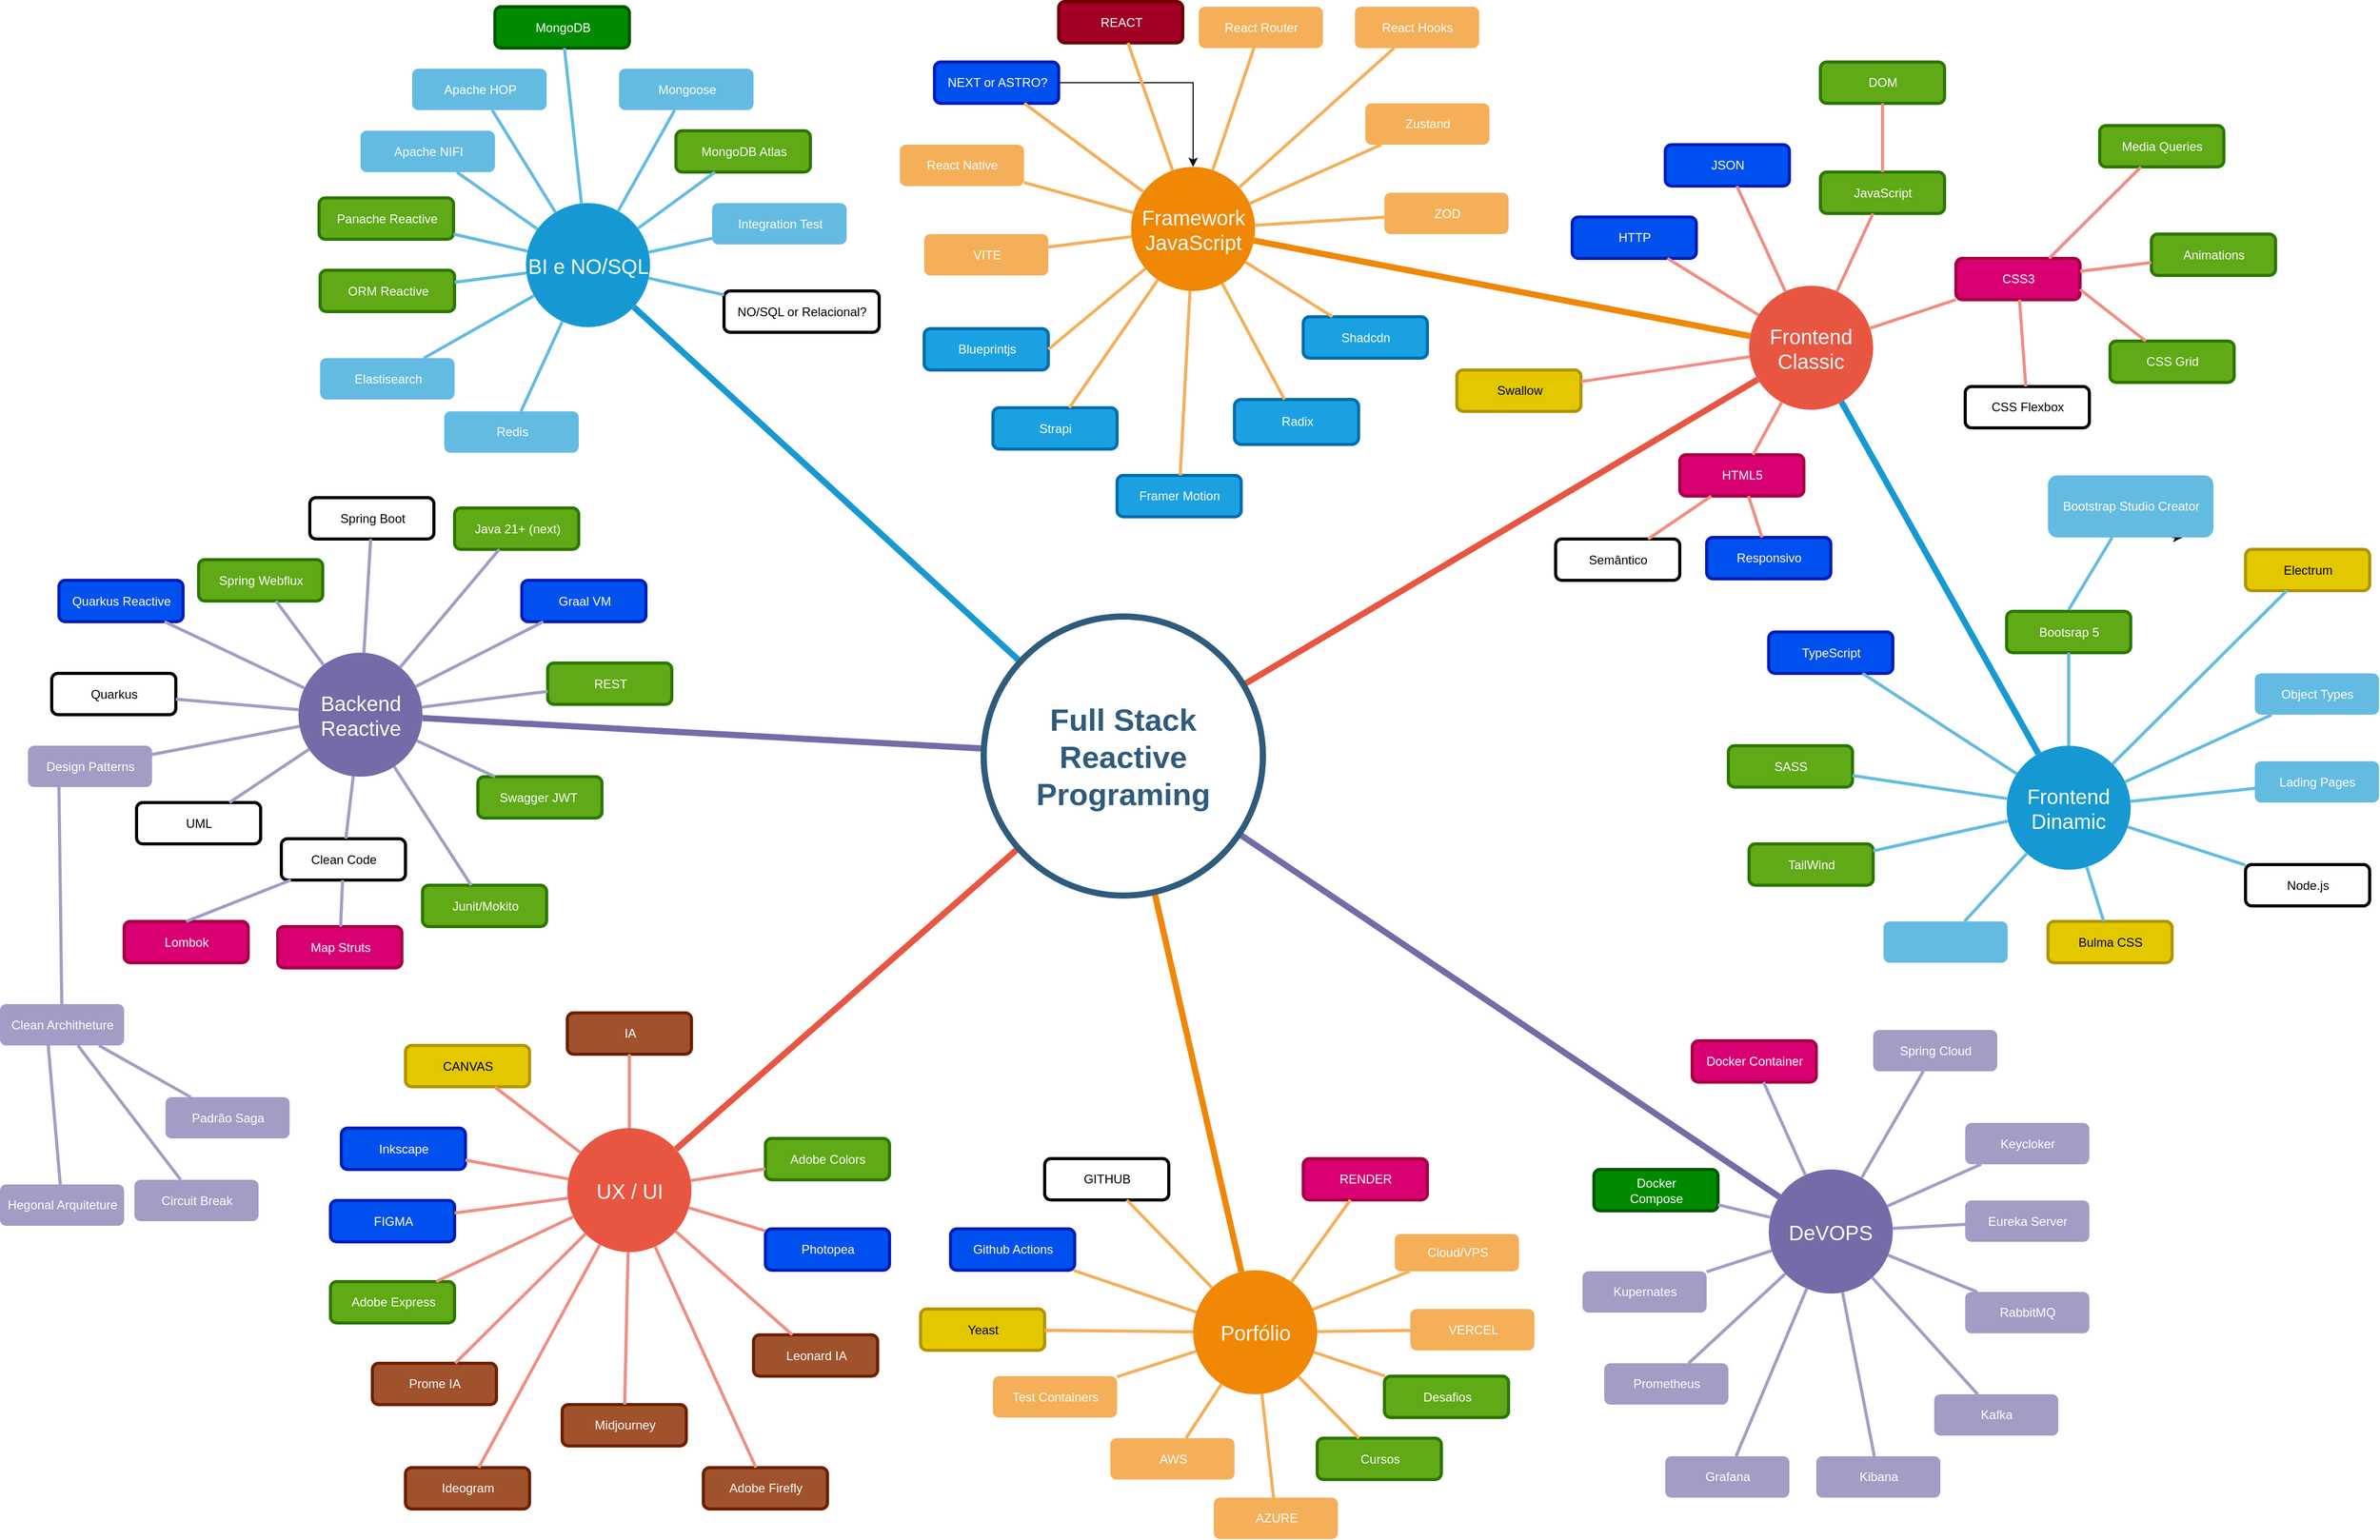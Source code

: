 <mxfile version="24.4.0" type="device">
  <diagram id="6a731a19-8d31-9384-78a2-239565b7b9f0" name="Page-1">
    <mxGraphModel dx="1586" dy="638" grid="1" gridSize="10" guides="1" tooltips="1" connect="1" arrows="1" fold="1" page="1" pageScale="1" pageWidth="1169" pageHeight="827" background="none" math="0" shadow="0">
      <root>
        <mxCell id="0" />
        <mxCell id="1" parent="0" />
        <mxCell id="1350" value="BI e NO/SQL" style="ellipse;whiteSpace=wrap;html=1;shadow=0;fontFamily=Helvetica;fontSize=20;fontColor=#FFFFFF;align=center;strokeWidth=3;fillColor=#1699D3;strokeColor=none;" parent="1" vertex="1">
          <mxGeometry x="518.5" y="276.5" width="120" height="120" as="geometry" />
        </mxCell>
        <mxCell id="1351" value="Framework&lt;br&gt;JavaScript" style="ellipse;whiteSpace=wrap;html=1;shadow=0;fontFamily=Helvetica;fontSize=20;fontColor=#FFFFFF;align=center;strokeWidth=3;fillColor=#F08705;strokeColor=none;gradientColor=none;" parent="1" vertex="1">
          <mxGeometry x="1103.5" y="241.5" width="120" height="120" as="geometry" />
        </mxCell>
        <mxCell id="1352" value="Frontend&lt;br&gt;Classic" style="ellipse;whiteSpace=wrap;html=1;shadow=0;fontFamily=Helvetica;fontSize=20;fontColor=#FFFFFF;align=center;strokeWidth=3;fillColor=#E85642;strokeColor=none;" parent="1" vertex="1">
          <mxGeometry x="1701" y="356.5" width="120" height="120" as="geometry" />
        </mxCell>
        <mxCell id="1353" value="Frontend&lt;br&gt;Dinamic" style="ellipse;whiteSpace=wrap;html=1;shadow=0;fontFamily=Helvetica;fontSize=20;fontColor=#FFFFFF;align=center;strokeWidth=3;fillColor=#1699D3;strokeColor=none;" parent="1" vertex="1">
          <mxGeometry x="1950" y="801.5" width="120" height="120" as="geometry" />
        </mxCell>
        <mxCell id="1354" value="DeVOPS" style="ellipse;whiteSpace=wrap;html=1;shadow=0;fontFamily=Helvetica;fontSize=20;fontColor=#FFFFFF;align=center;strokeWidth=3;fillColor=#736ca8;strokeColor=none;" parent="1" vertex="1">
          <mxGeometry x="1720" y="1211.5" width="120" height="120" as="geometry" />
        </mxCell>
        <mxCell id="1355" value="Porfólio" style="ellipse;whiteSpace=wrap;html=1;shadow=0;fontFamily=Helvetica;fontSize=20;fontColor=#FFFFFF;align=center;strokeWidth=3;fillColor=#F08705;strokeColor=none;" parent="1" vertex="1">
          <mxGeometry x="1163.5" y="1309" width="120" height="120" as="geometry" />
        </mxCell>
        <mxCell id="1356" value="UX / UI" style="ellipse;whiteSpace=wrap;html=1;shadow=0;fontFamily=Helvetica;fontSize=20;fontColor=#FFFFFF;align=center;strokeWidth=3;fillColor=#E85642;strokeColor=none;" parent="1" vertex="1">
          <mxGeometry x="558.5" y="1171.5" width="120" height="120" as="geometry" />
        </mxCell>
        <mxCell id="1357" value="ZOD" style="rounded=1;fillColor=#f5af58;strokeColor=none;strokeWidth=3;shadow=0;html=1;fontColor=#FFFFFF;" parent="1" vertex="1">
          <mxGeometry x="1348.5" y="266.5" width="120" height="40" as="geometry" />
        </mxCell>
        <mxCell id="1358" value="Elastisearch" style="rounded=1;fillColor=#64BBE2;strokeColor=none;strokeWidth=3;shadow=0;html=1;fontColor=#FFFFFF;" parent="1" vertex="1">
          <mxGeometry x="319.5" y="426.5" width="130" height="40" as="geometry" />
        </mxCell>
        <mxCell id="1359" style="endArrow=none;strokeWidth=6;strokeColor=#1699D3;html=1;" parent="1" source="1515" target="1350" edge="1">
          <mxGeometry relative="1" as="geometry" />
        </mxCell>
        <mxCell id="1360" style="endArrow=none;strokeWidth=6;strokeColor=#f08705;html=1;" parent="1" source="1352" target="1351" edge="1">
          <mxGeometry relative="1" as="geometry" />
        </mxCell>
        <mxCell id="1361" style="endArrow=none;strokeWidth=6;strokeColor=#E85642;html=1;" parent="1" source="1515" target="1352" edge="1">
          <mxGeometry relative="1" as="geometry" />
        </mxCell>
        <mxCell id="1362" style="endArrow=none;strokeWidth=6;strokeColor=#1699D3;html=1;" parent="1" source="1352" target="1353" edge="1">
          <mxGeometry relative="1" as="geometry" />
        </mxCell>
        <mxCell id="1363" style="endArrow=none;strokeWidth=6;strokeColor=#736CA8;html=1;" parent="1" source="1515" target="1516" edge="1">
          <mxGeometry relative="1" as="geometry" />
        </mxCell>
        <mxCell id="1364" style="endArrow=none;strokeWidth=6;strokeColor=#736ca8;html=1;" parent="1" source="1515" target="1354" edge="1">
          <mxGeometry relative="1" as="geometry" />
        </mxCell>
        <mxCell id="1365" value="" style="edgeStyle=none;endArrow=none;strokeWidth=6;strokeColor=#F08705;html=1;" parent="1" source="1515" target="1355" edge="1">
          <mxGeometry x="181" y="226.5" width="100" height="100" as="geometry">
            <mxPoint x="181" y="326.5" as="sourcePoint" />
            <mxPoint x="281" y="226.5" as="targetPoint" />
          </mxGeometry>
        </mxCell>
        <mxCell id="1366" value="" style="edgeStyle=none;endArrow=none;strokeWidth=6;strokeColor=#E85642;html=1;" parent="1" source="1515" target="1356" edge="1">
          <mxGeometry x="181" y="226.5" width="100" height="100" as="geometry">
            <mxPoint x="181" y="326.5" as="sourcePoint" />
            <mxPoint x="281" y="226.5" as="targetPoint" />
          </mxGeometry>
        </mxCell>
        <mxCell id="1367" value="Redis" style="rounded=1;fillColor=#64BBE2;strokeColor=none;strokeWidth=3;shadow=0;html=1;fontColor=#FFFFFF;" parent="1" vertex="1">
          <mxGeometry x="439.5" y="478" width="130" height="40" as="geometry" />
        </mxCell>
        <mxCell id="1368" value="ORM Reactive" style="rounded=1;strokeWidth=3;shadow=0;html=1;fillColor=#60a917;strokeColor=#2D7600;fontColor=#ffffff;" parent="1" vertex="1">
          <mxGeometry x="319.5" y="341.5" width="130" height="40" as="geometry" />
        </mxCell>
        <mxCell id="1369" value="Panache Reactive" style="rounded=1;fillColor=#60a917;strokeColor=#2D7600;strokeWidth=3;shadow=0;html=1;fontColor=#ffffff;" parent="1" vertex="1">
          <mxGeometry x="318.5" y="271.5" width="130" height="40" as="geometry" />
        </mxCell>
        <mxCell id="1370" value="Apache NIFI" style="rounded=1;fillColor=#64BBE2;strokeColor=none;strokeWidth=3;shadow=0;html=1;fontColor=#FFFFFF;" parent="1" vertex="1">
          <mxGeometry x="358.5" y="206.5" width="130" height="40" as="geometry" />
        </mxCell>
        <mxCell id="1371" value="Apache HOP" style="rounded=1;fillColor=#64BBE2;strokeColor=none;strokeWidth=3;shadow=0;html=1;fontColor=#FFFFFF;" parent="1" vertex="1">
          <mxGeometry x="408.5" y="146.5" width="130" height="40" as="geometry" />
        </mxCell>
        <mxCell id="1372" value="MongoDB&lt;br&gt;" style="rounded=1;fillColor=#008a00;strokeColor=#005700;strokeWidth=3;shadow=0;html=1;fontColor=#ffffff;" parent="1" vertex="1">
          <mxGeometry x="488.5" y="86.5" width="130" height="40" as="geometry" />
        </mxCell>
        <mxCell id="1373" value="Mongoose" style="rounded=1;fillColor=#64BBE2;strokeColor=none;strokeWidth=3;shadow=0;html=1;fontColor=#FFFFFF;" parent="1" vertex="1">
          <mxGeometry x="608.5" y="146.5" width="130" height="40" as="geometry" />
        </mxCell>
        <mxCell id="1374" value="MongoDB Atlas" style="rounded=1;fillColor=#60a917;strokeColor=#2D7600;strokeWidth=3;shadow=0;html=1;fontColor=#ffffff;" parent="1" vertex="1">
          <mxGeometry x="663.5" y="206.5" width="130" height="40" as="geometry" />
        </mxCell>
        <mxCell id="1375" value="Integration Test" style="rounded=1;fillColor=#64BBE2;strokeColor=none;strokeWidth=3;shadow=0;html=1;fontColor=#FFFFFF;" parent="1" vertex="1">
          <mxGeometry x="698.5" y="276.5" width="130" height="40" as="geometry" />
        </mxCell>
        <mxCell id="1376" value="NO/SQL or Relacional?" style="rounded=1;strokeWidth=3;shadow=0;html=1;" parent="1" vertex="1">
          <mxGeometry x="710" y="361.5" width="150" height="40" as="geometry" />
        </mxCell>
        <mxCell id="1377" value="" style="edgeStyle=none;endArrow=none;strokeWidth=3;strokeColor=#64BBE2;html=1;" parent="1" source="1350" target="1376" edge="1">
          <mxGeometry x="-221.5" y="56.5" width="100" height="100" as="geometry">
            <mxPoint x="-221.5" y="156.5" as="sourcePoint" />
            <mxPoint x="-121.5" y="56.5" as="targetPoint" />
          </mxGeometry>
        </mxCell>
        <mxCell id="1378" value="" style="edgeStyle=none;endArrow=none;strokeWidth=3;strokeColor=#64BBE2;html=1;" parent="1" source="1350" target="1367" edge="1">
          <mxGeometry x="-221.5" y="56.5" width="100" height="100" as="geometry">
            <mxPoint x="-221.5" y="156.5" as="sourcePoint" />
            <mxPoint x="-121.5" y="56.5" as="targetPoint" />
          </mxGeometry>
        </mxCell>
        <mxCell id="1379" value="" style="edgeStyle=none;endArrow=none;strokeWidth=3;strokeColor=#64BBE2;html=1;" parent="1" source="1350" target="1358" edge="1">
          <mxGeometry x="-221.5" y="56.5" width="100" height="100" as="geometry">
            <mxPoint x="-221.5" y="156.5" as="sourcePoint" />
            <mxPoint x="-121.5" y="56.5" as="targetPoint" />
          </mxGeometry>
        </mxCell>
        <mxCell id="1380" value="" style="edgeStyle=none;endArrow=none;strokeWidth=3;strokeColor=#64BBE2;html=1;" parent="1" source="1350" target="1368" edge="1">
          <mxGeometry x="-221.5" y="56.5" width="100" height="100" as="geometry">
            <mxPoint x="-221.5" y="156.5" as="sourcePoint" />
            <mxPoint x="-121.5" y="56.5" as="targetPoint" />
          </mxGeometry>
        </mxCell>
        <mxCell id="1381" value="" style="edgeStyle=none;endArrow=none;strokeWidth=3;strokeColor=#64BBE2;html=1;" parent="1" source="1350" target="1369" edge="1">
          <mxGeometry x="-221.5" y="56.5" width="100" height="100" as="geometry">
            <mxPoint x="-221.5" y="156.5" as="sourcePoint" />
            <mxPoint x="-121.5" y="56.5" as="targetPoint" />
          </mxGeometry>
        </mxCell>
        <mxCell id="1382" value="" style="edgeStyle=none;endArrow=none;strokeWidth=3;strokeColor=#64BBE2;html=1;" parent="1" source="1350" target="1370" edge="1">
          <mxGeometry x="-221.5" y="56.5" width="100" height="100" as="geometry">
            <mxPoint x="-221.5" y="156.5" as="sourcePoint" />
            <mxPoint x="-121.5" y="56.5" as="targetPoint" />
          </mxGeometry>
        </mxCell>
        <mxCell id="1383" value="" style="edgeStyle=none;endArrow=none;strokeWidth=3;strokeColor=#64BBE2;html=1;" parent="1" source="1350" target="1371" edge="1">
          <mxGeometry x="-221.5" y="56.5" width="100" height="100" as="geometry">
            <mxPoint x="-221.5" y="156.5" as="sourcePoint" />
            <mxPoint x="-121.5" y="56.5" as="targetPoint" />
          </mxGeometry>
        </mxCell>
        <mxCell id="1384" value="" style="edgeStyle=none;endArrow=none;strokeWidth=3;strokeColor=#64BBE2;html=1;" parent="1" source="1350" target="1372" edge="1">
          <mxGeometry x="-221.5" y="56.5" width="100" height="100" as="geometry">
            <mxPoint x="-221.5" y="156.5" as="sourcePoint" />
            <mxPoint x="-121.5" y="56.5" as="targetPoint" />
          </mxGeometry>
        </mxCell>
        <mxCell id="1385" value="" style="edgeStyle=none;endArrow=none;strokeWidth=3;strokeColor=#64BBE2;html=1;" parent="1" source="1350" target="1373" edge="1">
          <mxGeometry x="-221.5" y="56.5" width="100" height="100" as="geometry">
            <mxPoint x="-221.5" y="156.5" as="sourcePoint" />
            <mxPoint x="-121.5" y="56.5" as="targetPoint" />
          </mxGeometry>
        </mxCell>
        <mxCell id="1386" value="" style="edgeStyle=none;endArrow=none;strokeWidth=3;strokeColor=#64BBE2;html=1;" parent="1" source="1350" target="1374" edge="1">
          <mxGeometry x="-221.5" y="56.5" width="100" height="100" as="geometry">
            <mxPoint x="-221.5" y="156.5" as="sourcePoint" />
            <mxPoint x="-121.5" y="56.5" as="targetPoint" />
          </mxGeometry>
        </mxCell>
        <mxCell id="1387" value="" style="edgeStyle=none;endArrow=none;strokeWidth=3;strokeColor=#64BBE2;html=1;" parent="1" source="1350" target="1375" edge="1">
          <mxGeometry x="-221.5" y="56.5" width="100" height="100" as="geometry">
            <mxPoint x="-221.5" y="156.5" as="sourcePoint" />
            <mxPoint x="-121.5" y="56.5" as="targetPoint" />
          </mxGeometry>
        </mxCell>
        <mxCell id="1388" value="Radix" style="rounded=1;fillColor=#1ba1e2;strokeColor=#006EAF;strokeWidth=3;shadow=0;html=1;fontColor=#ffffff;" parent="1" vertex="1">
          <mxGeometry x="1203.5" y="466.5" width="120" height="43.5" as="geometry" />
        </mxCell>
        <mxCell id="1389" value="VITE" style="rounded=1;fillColor=#f5af58;strokeColor=none;strokeWidth=3;shadow=0;html=1;fontColor=#FFFFFF;" parent="1" vertex="1">
          <mxGeometry x="903.5" y="306.5" width="120" height="40" as="geometry" />
        </mxCell>
        <mxCell id="4e5wRr0Qo7WrEzH9aGed-1542" value="" style="edgeStyle=orthogonalEdgeStyle;rounded=0;orthogonalLoop=1;jettySize=auto;html=1;" parent="1" source="1390" target="1351" edge="1">
          <mxGeometry relative="1" as="geometry" />
        </mxCell>
        <mxCell id="1390" value="NEXT or ASTRO?" style="rounded=1;fillColor=#0050ef;strokeColor=#001DBC;strokeWidth=3;shadow=0;html=1;fontColor=#ffffff;" parent="1" vertex="1">
          <mxGeometry x="913.5" y="140" width="120" height="40" as="geometry" />
        </mxCell>
        <mxCell id="1391" value="Framer Motion" style="rounded=1;fillColor=#1ba1e2;strokeColor=#006EAF;strokeWidth=3;shadow=0;html=1;fontColor=#ffffff;" parent="1" vertex="1">
          <mxGeometry x="1090" y="540" width="120" height="40" as="geometry" />
        </mxCell>
        <mxCell id="1392" value="REACT" style="rounded=1;fillColor=#a20025;strokeColor=#6F0000;strokeWidth=3;shadow=0;html=1;fontColor=#ffffff;" parent="1" vertex="1">
          <mxGeometry x="1033.5" y="81.5" width="120" height="40" as="geometry" />
        </mxCell>
        <mxCell id="1393" value="React&lt;span style=&quot;background-color: initial;&quot;&gt;&amp;nbsp;Router&lt;/span&gt;" style="rounded=1;fillColor=#f5af58;strokeColor=none;strokeWidth=3;shadow=0;html=1;fontColor=#FFFFFF;" parent="1" vertex="1">
          <mxGeometry x="1169" y="86.5" width="120" height="40" as="geometry" />
        </mxCell>
        <mxCell id="1394" value="React Hooks" style="rounded=1;fillColor=#f5af58;strokeColor=none;strokeWidth=3;shadow=0;html=1;fontColor=#FFFFFF;" parent="1" vertex="1">
          <mxGeometry x="1320" y="86.5" width="120" height="40" as="geometry" />
        </mxCell>
        <mxCell id="1395" value="Zustand" style="rounded=1;fillColor=#f5af58;strokeColor=none;strokeWidth=3;shadow=0;html=1;fontColor=#FFFFFF;" parent="1" vertex="1">
          <mxGeometry x="1330" y="180" width="120" height="40" as="geometry" />
        </mxCell>
        <mxCell id="1396" value="Strapi" style="rounded=1;fillColor=#1ba1e2;strokeColor=#006EAF;strokeWidth=3;shadow=0;html=1;fontColor=#ffffff;" parent="1" vertex="1">
          <mxGeometry x="970" y="474.5" width="120" height="40" as="geometry" />
        </mxCell>
        <mxCell id="1397" value="Shadcdn" style="rounded=1;fillColor=#1ba1e2;strokeColor=#006EAF;strokeWidth=3;shadow=0;html=1;fontColor=#ffffff;" parent="1" vertex="1">
          <mxGeometry x="1270" y="386.5" width="120" height="40" as="geometry" />
        </mxCell>
        <mxCell id="1398" value="React Native" style="rounded=1;fillColor=#f5af58;strokeColor=none;strokeWidth=3;shadow=0;html=1;fontColor=#FFFFFF;" parent="1" vertex="1">
          <mxGeometry x="880" y="220" width="120" height="40" as="geometry" />
        </mxCell>
        <mxCell id="1399" value="" style="edgeStyle=none;endArrow=none;strokeWidth=3;strokeColor=#F5AF58;html=1;" parent="1" source="1351" target="1357" edge="1">
          <mxGeometry x="3.5" y="21.5" width="100" height="100" as="geometry">
            <mxPoint x="3.5" y="121.5" as="sourcePoint" />
            <mxPoint x="103.5" y="21.5" as="targetPoint" />
          </mxGeometry>
        </mxCell>
        <mxCell id="1400" value="" style="edgeStyle=none;endArrow=none;strokeWidth=3;strokeColor=#F5AF58;html=1;" parent="1" source="1351" target="1388" edge="1">
          <mxGeometry x="3.5" y="21.5" width="100" height="100" as="geometry">
            <mxPoint x="3.5" y="121.5" as="sourcePoint" />
            <mxPoint x="103.5" y="21.5" as="targetPoint" />
          </mxGeometry>
        </mxCell>
        <mxCell id="1401" value="" style="edgeStyle=none;endArrow=none;strokeWidth=3;strokeColor=#F5AF58;html=1;" parent="1" source="1351" target="1389" edge="1">
          <mxGeometry x="3.5" y="21.5" width="100" height="100" as="geometry">
            <mxPoint x="3.5" y="121.5" as="sourcePoint" />
            <mxPoint x="103.5" y="21.5" as="targetPoint" />
          </mxGeometry>
        </mxCell>
        <mxCell id="1402" value="" style="edgeStyle=none;endArrow=none;strokeWidth=3;strokeColor=#F5AF58;html=1;" parent="1" source="1351" target="1390" edge="1">
          <mxGeometry x="3.5" y="21.5" width="100" height="100" as="geometry">
            <mxPoint x="3.5" y="121.5" as="sourcePoint" />
            <mxPoint x="103.5" y="21.5" as="targetPoint" />
          </mxGeometry>
        </mxCell>
        <mxCell id="1403" value="" style="edgeStyle=none;endArrow=none;strokeWidth=3;strokeColor=#F5AF58;html=1;" parent="1" source="1351" target="1391" edge="1">
          <mxGeometry x="3.5" y="21.5" width="100" height="100" as="geometry">
            <mxPoint x="3.5" y="121.5" as="sourcePoint" />
            <mxPoint x="103.5" y="21.5" as="targetPoint" />
          </mxGeometry>
        </mxCell>
        <mxCell id="1404" value="" style="edgeStyle=none;endArrow=none;strokeWidth=3;strokeColor=#F5AF58;html=1;" parent="1" source="1351" target="1392" edge="1">
          <mxGeometry x="3.5" y="21.5" width="100" height="100" as="geometry">
            <mxPoint x="3.5" y="121.5" as="sourcePoint" />
            <mxPoint x="103.5" y="21.5" as="targetPoint" />
          </mxGeometry>
        </mxCell>
        <mxCell id="1405" value="" style="edgeStyle=none;endArrow=none;strokeWidth=3;strokeColor=#F5AF58;html=1;" parent="1" source="1351" target="1393" edge="1">
          <mxGeometry x="3.5" y="21.5" width="100" height="100" as="geometry">
            <mxPoint x="3.5" y="121.5" as="sourcePoint" />
            <mxPoint x="103.5" y="21.5" as="targetPoint" />
          </mxGeometry>
        </mxCell>
        <mxCell id="1406" value="" style="edgeStyle=none;endArrow=none;strokeWidth=3;strokeColor=#F5AF58;html=1;" parent="1" source="1351" target="1394" edge="1">
          <mxGeometry x="3.5" y="21.5" width="100" height="100" as="geometry">
            <mxPoint x="3.5" y="121.5" as="sourcePoint" />
            <mxPoint x="103.5" y="21.5" as="targetPoint" />
          </mxGeometry>
        </mxCell>
        <mxCell id="1407" value="" style="edgeStyle=none;endArrow=none;strokeWidth=3;strokeColor=#F5AF58;html=1;" parent="1" source="1351" target="1395" edge="1">
          <mxGeometry x="3.5" y="21.5" width="100" height="100" as="geometry">
            <mxPoint x="3.5" y="121.5" as="sourcePoint" />
            <mxPoint x="103.5" y="21.5" as="targetPoint" />
          </mxGeometry>
        </mxCell>
        <mxCell id="1408" value="" style="edgeStyle=none;endArrow=none;strokeWidth=3;strokeColor=#F5AF58;html=1;" parent="1" source="1351" target="1396" edge="1">
          <mxGeometry x="3.5" y="21.5" width="100" height="100" as="geometry">
            <mxPoint x="3.5" y="121.5" as="sourcePoint" />
            <mxPoint x="103.5" y="21.5" as="targetPoint" />
          </mxGeometry>
        </mxCell>
        <mxCell id="1409" value="" style="edgeStyle=none;endArrow=none;strokeWidth=3;strokeColor=#F5AF58;html=1;" parent="1" source="1351" target="1397" edge="1">
          <mxGeometry x="3.5" y="21.5" width="100" height="100" as="geometry">
            <mxPoint x="3.5" y="121.5" as="sourcePoint" />
            <mxPoint x="103.5" y="21.5" as="targetPoint" />
          </mxGeometry>
        </mxCell>
        <mxCell id="1410" value="" style="edgeStyle=none;endArrow=none;strokeWidth=3;strokeColor=#F5AF58;html=1;" parent="1" source="1351" target="1398" edge="1">
          <mxGeometry x="3.5" y="21.5" width="100" height="100" as="geometry">
            <mxPoint x="3.5" y="121.5" as="sourcePoint" />
            <mxPoint x="103.5" y="21.5" as="targetPoint" />
          </mxGeometry>
        </mxCell>
        <mxCell id="1414" value="DOM" style="rounded=1;fillColor=#60a917;strokeColor=#2D7600;strokeWidth=3;shadow=0;html=1;fontColor=#ffffff;" parent="1" vertex="1">
          <mxGeometry x="1770" y="140" width="120" height="40" as="geometry" />
        </mxCell>
        <mxCell id="1415" value="HTML5" style="rounded=1;fillColor=#d80073;strokeColor=#A50040;strokeWidth=3;shadow=0;html=1;fontColor=#ffffff;" parent="1" vertex="1">
          <mxGeometry x="1634" y="520" width="120" height="40" as="geometry" />
        </mxCell>
        <mxCell id="1416" value="CSS3" style="rounded=1;fillColor=#d80073;strokeColor=#A50040;strokeWidth=3;shadow=0;html=1;fontColor=#ffffff;" parent="1" vertex="1">
          <mxGeometry x="1901" y="330" width="120" height="40" as="geometry" />
        </mxCell>
        <mxCell id="1417" value="JavaScript" style="rounded=1;fillColor=#60a917;strokeColor=#2D7600;strokeWidth=3;shadow=0;html=1;fontColor=#ffffff;" parent="1" vertex="1">
          <mxGeometry x="1770" y="246.5" width="120" height="40" as="geometry" />
        </mxCell>
        <mxCell id="1418" value="HTTP" style="rounded=1;fillColor=#0050ef;strokeColor=#001DBC;strokeWidth=3;shadow=0;html=1;fontColor=#ffffff;" parent="1" vertex="1">
          <mxGeometry x="1530" y="290" width="120" height="40" as="geometry" />
        </mxCell>
        <mxCell id="1419" value="JSON" style="rounded=1;fillColor=#0050ef;strokeColor=#001DBC;strokeWidth=3;shadow=0;html=1;fontColor=#ffffff;" parent="1" vertex="1">
          <mxGeometry x="1620" y="220" width="120" height="40" as="geometry" />
        </mxCell>
        <mxCell id="1420" value="CSS Flexbox" style="rounded=1;strokeWidth=3;shadow=0;html=1;" parent="1" vertex="1">
          <mxGeometry x="1910" y="454" width="120" height="40" as="geometry" />
        </mxCell>
        <mxCell id="1422" value="Swallow" style="rounded=1;fillColor=#e3c800;strokeColor=#B09500;strokeWidth=3;shadow=0;html=1;fontColor=#000000;" parent="1" vertex="1">
          <mxGeometry x="1418.5" y="438" width="120" height="40" as="geometry" />
        </mxCell>
        <mxCell id="1425" value="" style="edgeStyle=none;endArrow=none;strokeWidth=3;strokeColor=#F08E81;html=1;" parent="1" source="1417" target="1414" edge="1">
          <mxGeometry x="31" y="106.5" width="100" height="100" as="geometry">
            <mxPoint x="31" y="206.5" as="sourcePoint" />
            <mxPoint x="131" y="106.5" as="targetPoint" />
          </mxGeometry>
        </mxCell>
        <mxCell id="1426" value="" style="edgeStyle=none;endArrow=none;strokeWidth=3;strokeColor=#F08E81;html=1;" parent="1" source="1352" target="1415" edge="1">
          <mxGeometry x="31" y="106.5" width="100" height="100" as="geometry">
            <mxPoint x="31" y="206.5" as="sourcePoint" />
            <mxPoint x="131" y="106.5" as="targetPoint" />
          </mxGeometry>
        </mxCell>
        <mxCell id="1427" value="" style="edgeStyle=none;endArrow=none;strokeWidth=3;strokeColor=#F08E81;html=1;" parent="1" source="1352" target="1416" edge="1">
          <mxGeometry x="31" y="106.5" width="100" height="100" as="geometry">
            <mxPoint x="31" y="206.5" as="sourcePoint" />
            <mxPoint x="131" y="106.5" as="targetPoint" />
          </mxGeometry>
        </mxCell>
        <mxCell id="1428" value="" style="edgeStyle=none;endArrow=none;strokeWidth=3;strokeColor=#F08E81;html=1;" parent="1" source="1352" target="1417" edge="1">
          <mxGeometry x="31" y="106.5" width="100" height="100" as="geometry">
            <mxPoint x="31" y="206.5" as="sourcePoint" />
            <mxPoint x="131" y="106.5" as="targetPoint" />
          </mxGeometry>
        </mxCell>
        <mxCell id="1429" value="" style="edgeStyle=none;endArrow=none;strokeWidth=3;strokeColor=#F08E81;html=1;" parent="1" source="1352" target="1418" edge="1">
          <mxGeometry x="31" y="106.5" width="100" height="100" as="geometry">
            <mxPoint x="31" y="206.5" as="sourcePoint" />
            <mxPoint x="131" y="106.5" as="targetPoint" />
          </mxGeometry>
        </mxCell>
        <mxCell id="1430" value="" style="edgeStyle=none;endArrow=none;strokeWidth=3;strokeColor=#F08E81;html=1;" parent="1" source="1352" target="1419" edge="1">
          <mxGeometry x="31" y="106.5" width="100" height="100" as="geometry">
            <mxPoint x="31" y="206.5" as="sourcePoint" />
            <mxPoint x="131" y="106.5" as="targetPoint" />
          </mxGeometry>
        </mxCell>
        <mxCell id="1432" value="" style="edgeStyle=none;endArrow=none;strokeWidth=3;strokeColor=#F08E81;html=1;" parent="1" source="1352" target="1422" edge="1">
          <mxGeometry x="31" y="106.5" width="100" height="100" as="geometry">
            <mxPoint x="31" y="206.5" as="sourcePoint" />
            <mxPoint x="131" y="106.5" as="targetPoint" />
          </mxGeometry>
        </mxCell>
        <mxCell id="1434" value="" style="edgeStyle=none;endArrow=none;strokeWidth=3;strokeColor=#F08E81;html=1;" parent="1" source="1416" target="1420" edge="1">
          <mxGeometry x="31" y="106.5" width="100" height="100" as="geometry">
            <mxPoint x="31" y="206.5" as="sourcePoint" />
            <mxPoint x="131" y="106.5" as="targetPoint" />
          </mxGeometry>
        </mxCell>
        <mxCell id="1435" value="SASS" style="rounded=1;fillColor=#60a917;strokeColor=#2D7600;strokeWidth=3;shadow=0;html=1;fontColor=#ffffff;" parent="1" vertex="1">
          <mxGeometry x="1681" y="801.5" width="120" height="40" as="geometry" />
        </mxCell>
        <mxCell id="1436" value="TypeScript" style="rounded=1;fillColor=#0050ef;strokeColor=#001DBC;strokeWidth=3;shadow=0;html=1;fontColor=#ffffff;" parent="1" vertex="1">
          <mxGeometry x="1720" y="691.5" width="120" height="40" as="geometry" />
        </mxCell>
        <mxCell id="1437" value="Bootsrap 5" style="rounded=1;fillColor=#60a917;strokeColor=#2D7600;strokeWidth=3;shadow=0;html=1;fontColor=#ffffff;" parent="1" vertex="1">
          <mxGeometry x="1950" y="671.5" width="120" height="40" as="geometry" />
        </mxCell>
        <mxCell id="1438" value="Electrum" style="rounded=1;fillColor=#e3c800;strokeColor=#B09500;strokeWidth=3;shadow=0;html=1;fontColor=#000000;" parent="1" vertex="1">
          <mxGeometry x="2181" y="611.5" width="120" height="40" as="geometry" />
        </mxCell>
        <mxCell id="1439" value="Object Types" style="rounded=1;fillColor=#64BBE2;strokeColor=none;strokeWidth=3;shadow=0;html=1;fontColor=#FFFFFF;" parent="1" vertex="1">
          <mxGeometry x="2190" y="731.5" width="120" height="40" as="geometry" />
        </mxCell>
        <mxCell id="1440" value="Lading Pages" style="rounded=1;fillColor=#64BBE2;strokeColor=none;strokeWidth=3;shadow=0;html=1;fontColor=#FFFFFF;" parent="1" vertex="1">
          <mxGeometry x="2190" y="816.5" width="120" height="40" as="geometry" />
        </mxCell>
        <mxCell id="1441" value="Bulma CSS" style="rounded=1;fillColor=#e3c800;strokeColor=#B09500;strokeWidth=3;shadow=0;html=1;fontColor=#000000;" parent="1" vertex="1">
          <mxGeometry x="1990" y="971.5" width="120" height="40" as="geometry" />
        </mxCell>
        <mxCell id="1442" value="Node.js" style="rounded=1;strokeWidth=3;shadow=0;html=1;" parent="1" vertex="1">
          <mxGeometry x="2181" y="916.5" width="120" height="40" as="geometry" />
        </mxCell>
        <mxCell id="1444" value="" style="rounded=1;fillColor=#64BBE2;strokeColor=none;strokeWidth=3;shadow=0;html=1;fontColor=#FFFFFF;" parent="1" vertex="1">
          <mxGeometry x="1831" y="971.5" width="120" height="40" as="geometry" />
        </mxCell>
        <mxCell id="1445" value="TailWind" style="rounded=1;fillColor=#60a917;strokeColor=#2D7600;strokeWidth=3;shadow=0;html=1;fontColor=#ffffff;" parent="1" vertex="1">
          <mxGeometry x="1701" y="896.5" width="120" height="40" as="geometry" />
        </mxCell>
        <mxCell id="1446" value="" style="edgeStyle=none;endArrow=none;strokeWidth=3;strokeColor=#64BBE2;html=1;" parent="1" source="1353" target="1435" edge="1">
          <mxGeometry x="-24" y="196.5" width="100" height="100" as="geometry">
            <mxPoint x="-24" y="296.5" as="sourcePoint" />
            <mxPoint x="76" y="196.5" as="targetPoint" />
          </mxGeometry>
        </mxCell>
        <mxCell id="1447" value="" style="edgeStyle=none;endArrow=none;strokeWidth=3;strokeColor=#64BBE2;html=1;" parent="1" source="1353" target="1436" edge="1">
          <mxGeometry x="-24" y="196.5" width="100" height="100" as="geometry">
            <mxPoint x="-24" y="296.5" as="sourcePoint" />
            <mxPoint x="76" y="196.5" as="targetPoint" />
          </mxGeometry>
        </mxCell>
        <mxCell id="1448" value="" style="edgeStyle=none;endArrow=none;strokeWidth=3;strokeColor=#64BBE2;html=1;" parent="1" source="1353" target="1437" edge="1">
          <mxGeometry x="-24" y="196.5" width="100" height="100" as="geometry">
            <mxPoint x="-24" y="296.5" as="sourcePoint" />
            <mxPoint x="76" y="196.5" as="targetPoint" />
          </mxGeometry>
        </mxCell>
        <mxCell id="1449" value="" style="edgeStyle=none;endArrow=none;strokeWidth=3;strokeColor=#64BBE2;html=1;" parent="1" source="1353" target="1438" edge="1">
          <mxGeometry x="-24" y="196.5" width="100" height="100" as="geometry">
            <mxPoint x="-24" y="296.5" as="sourcePoint" />
            <mxPoint x="76" y="196.5" as="targetPoint" />
          </mxGeometry>
        </mxCell>
        <mxCell id="1450" value="" style="edgeStyle=none;endArrow=none;strokeWidth=3;strokeColor=#64BBE2;html=1;" parent="1" source="1353" target="1439" edge="1">
          <mxGeometry x="-24" y="196.5" width="100" height="100" as="geometry">
            <mxPoint x="-24" y="296.5" as="sourcePoint" />
            <mxPoint x="76" y="196.5" as="targetPoint" />
          </mxGeometry>
        </mxCell>
        <mxCell id="1451" value="" style="edgeStyle=none;endArrow=none;strokeWidth=3;strokeColor=#64BBE2;html=1;" parent="1" source="1353" target="1440" edge="1">
          <mxGeometry x="-24" y="196.5" width="100" height="100" as="geometry">
            <mxPoint x="-24" y="296.5" as="sourcePoint" />
            <mxPoint x="76" y="196.5" as="targetPoint" />
          </mxGeometry>
        </mxCell>
        <mxCell id="1452" value="" style="edgeStyle=none;endArrow=none;strokeWidth=3;strokeColor=#64BBE2;html=1;" parent="1" source="1353" target="1442" edge="1">
          <mxGeometry x="-24" y="196.5" width="100" height="100" as="geometry">
            <mxPoint x="-24" y="296.5" as="sourcePoint" />
            <mxPoint x="76" y="196.5" as="targetPoint" />
          </mxGeometry>
        </mxCell>
        <mxCell id="1453" value="" style="edgeStyle=none;endArrow=none;strokeWidth=3;strokeColor=#64BBE2;html=1;" parent="1" source="1353" target="1441" edge="1">
          <mxGeometry x="-24" y="196.5" width="100" height="100" as="geometry">
            <mxPoint x="-24" y="296.5" as="sourcePoint" />
            <mxPoint x="76" y="196.5" as="targetPoint" />
          </mxGeometry>
        </mxCell>
        <mxCell id="1455" value="" style="edgeStyle=none;endArrow=none;strokeWidth=3;strokeColor=#64BBE2;html=1;" parent="1" source="1353" target="1444" edge="1">
          <mxGeometry x="-24" y="196.5" width="100" height="100" as="geometry">
            <mxPoint x="-24" y="296.5" as="sourcePoint" />
            <mxPoint x="76" y="196.5" as="targetPoint" />
          </mxGeometry>
        </mxCell>
        <mxCell id="1456" value="" style="edgeStyle=none;endArrow=none;strokeWidth=3;strokeColor=#64BBE2;html=1;" parent="1" source="1353" target="1445" edge="1">
          <mxGeometry x="-24" y="196.5" width="100" height="100" as="geometry">
            <mxPoint x="-24" y="296.5" as="sourcePoint" />
            <mxPoint x="76" y="196.5" as="targetPoint" />
          </mxGeometry>
        </mxCell>
        <mxCell id="1457" value="Docker Container" style="rounded=1;fillColor=#d80073;strokeColor=#A50040;strokeWidth=3;shadow=0;html=1;fontColor=#ffffff;" parent="1" vertex="1">
          <mxGeometry x="1646" y="1087" width="120" height="40" as="geometry" />
        </mxCell>
        <mxCell id="1458" value="Kupernates" style="rounded=1;fillColor=#a29dc5;strokeColor=none;strokeWidth=3;shadow=0;html=1;fontColor=#FFFFFF;" parent="1" vertex="1">
          <mxGeometry x="1540" y="1310" width="120" height="40" as="geometry" />
        </mxCell>
        <mxCell id="1460" value="Spring Cloud" style="rounded=1;fillColor=#a29dc5;strokeColor=none;strokeWidth=3;shadow=0;html=1;fontColor=#FFFFFF;" parent="1" vertex="1">
          <mxGeometry x="1821" y="1076.5" width="120" height="40" as="geometry" />
        </mxCell>
        <mxCell id="1461" value="RabbitMQ" style="rounded=1;fillColor=#a29dc5;strokeColor=none;strokeWidth=3;shadow=0;html=1;fontColor=#FFFFFF;" parent="1" vertex="1">
          <mxGeometry x="1910" y="1330" width="120" height="40" as="geometry" />
        </mxCell>
        <mxCell id="1462" value="Docker &lt;br&gt;Compose" style="rounded=1;fillColor=#008a00;strokeColor=#005700;strokeWidth=3;shadow=0;html=1;fontColor=#ffffff;" parent="1" vertex="1">
          <mxGeometry x="1551" y="1211.5" width="120" height="40" as="geometry" />
        </mxCell>
        <mxCell id="1463" value="" style="edgeStyle=none;endArrow=none;strokeWidth=3;strokeColor=#A29DC5;html=1;" parent="1" source="1354" target="1460" edge="1">
          <mxGeometry x="251" y="-103.5" width="100" height="100" as="geometry">
            <mxPoint x="251" y="-3.5" as="sourcePoint" />
            <mxPoint x="351" y="-103.5" as="targetPoint" />
          </mxGeometry>
        </mxCell>
        <mxCell id="1464" value="" style="edgeStyle=none;endArrow=none;strokeWidth=3;strokeColor=#A29DC5;html=1;" parent="1" source="1354" target="1461" edge="1">
          <mxGeometry x="251" y="-103.5" width="100" height="100" as="geometry">
            <mxPoint x="251" y="-3.5" as="sourcePoint" />
            <mxPoint x="351" y="-103.5" as="targetPoint" />
          </mxGeometry>
        </mxCell>
        <mxCell id="1465" value="" style="edgeStyle=none;endArrow=none;strokeWidth=3;strokeColor=#A29DC5;html=1;" parent="1" source="1354" target="1458" edge="1">
          <mxGeometry x="251" y="-103.5" width="100" height="100" as="geometry">
            <mxPoint x="251" y="-3.5" as="sourcePoint" />
            <mxPoint x="351" y="-103.5" as="targetPoint" />
          </mxGeometry>
        </mxCell>
        <mxCell id="1466" value="" style="edgeStyle=none;endArrow=none;strokeWidth=3;strokeColor=#A29DC5;html=1;" parent="1" source="1354" target="1462" edge="1">
          <mxGeometry x="251" y="-103.5" width="100" height="100" as="geometry">
            <mxPoint x="251" y="-3.5" as="sourcePoint" />
            <mxPoint x="351" y="-103.5" as="targetPoint" />
          </mxGeometry>
        </mxCell>
        <mxCell id="1467" value="" style="edgeStyle=none;endArrow=none;strokeWidth=3;strokeColor=#A29DC5;html=1;" parent="1" source="1354" target="1457" edge="1">
          <mxGeometry x="251" y="-103.5" width="100" height="100" as="geometry">
            <mxPoint x="251" y="-3.5" as="sourcePoint" />
            <mxPoint x="351" y="-103.5" as="targetPoint" />
          </mxGeometry>
        </mxCell>
        <mxCell id="1468" value="Cloud/VPS" style="rounded=1;fillColor=#f5af58;strokeColor=none;strokeWidth=3;shadow=0;html=1;fontColor=#FFFFFF;" parent="1" vertex="1">
          <mxGeometry x="1358.5" y="1274" width="120" height="36" as="geometry" />
        </mxCell>
        <mxCell id="1469" value="VERCEL" style="rounded=1;fillColor=#f5af58;strokeColor=none;strokeWidth=3;shadow=0;html=1;fontColor=#FFFFFF;" parent="1" vertex="1">
          <mxGeometry x="1373.5" y="1346.5" width="120" height="40" as="geometry" />
        </mxCell>
        <mxCell id="1470" value="Desafios" style="rounded=1;fillColor=#60a917;strokeColor=#2D7600;strokeWidth=3;shadow=0;html=1;fontColor=#ffffff;" parent="1" vertex="1">
          <mxGeometry x="1348.5" y="1411.5" width="120" height="40" as="geometry" />
        </mxCell>
        <mxCell id="1471" value="Cursos" style="rounded=1;fillColor=#60a917;strokeColor=#2D7600;strokeWidth=3;shadow=0;html=1;fontColor=#ffffff;" parent="1" vertex="1">
          <mxGeometry x="1283.5" y="1471.5" width="120" height="40" as="geometry" />
        </mxCell>
        <mxCell id="1472" value="AZURE" style="rounded=1;fillColor=#f5af58;strokeColor=none;strokeWidth=3;shadow=0;html=1;fontColor=#FFFFFF;" parent="1" vertex="1">
          <mxGeometry x="1183.5" y="1529" width="120" height="40" as="geometry" />
        </mxCell>
        <mxCell id="1473" value="AWS" style="rounded=1;fillColor=#f5af58;strokeColor=none;strokeWidth=3;shadow=0;html=1;fontColor=#FFFFFF;" parent="1" vertex="1">
          <mxGeometry x="1083.5" y="1471.5" width="120" height="40" as="geometry" />
        </mxCell>
        <mxCell id="1474" value="Test Containers" style="rounded=1;fillColor=#f5af58;strokeColor=none;strokeWidth=3;shadow=0;html=1;fontColor=#FFFFFF;" parent="1" vertex="1">
          <mxGeometry x="970" y="1411.5" width="120" height="40" as="geometry" />
        </mxCell>
        <mxCell id="1475" value="Yeast" style="rounded=1;fillColor=#e3c800;strokeColor=#B09500;strokeWidth=3;shadow=0;html=1;fontColor=#000000;" parent="1" vertex="1">
          <mxGeometry x="900" y="1346.5" width="120" height="40" as="geometry" />
        </mxCell>
        <mxCell id="1476" value="Github Actions" style="rounded=1;fillColor=#0050ef;strokeColor=#001DBC;strokeWidth=3;shadow=0;html=1;fontColor=#ffffff;" parent="1" vertex="1">
          <mxGeometry x="929" y="1269" width="120" height="40" as="geometry" />
        </mxCell>
        <mxCell id="1477" value="GITHUB" style="rounded=1;strokeWidth=3;shadow=0;html=1;" parent="1" vertex="1">
          <mxGeometry x="1020" y="1201" width="120" height="40" as="geometry" />
        </mxCell>
        <mxCell id="1478" value="RENDER" style="rounded=1;fillColor=#d80073;strokeColor=#A50040;strokeWidth=3;shadow=0;html=1;fontColor=#ffffff;" parent="1" vertex="1">
          <mxGeometry x="1270" y="1201" width="120" height="40" as="geometry" />
        </mxCell>
        <mxCell id="1479" value="" style="edgeStyle=none;endArrow=none;strokeWidth=3;strokeColor=#F5AF58;html=1;" parent="1" source="1355" target="1478" edge="1">
          <mxGeometry x="243.5" y="39" width="100" height="100" as="geometry">
            <mxPoint x="243.5" y="139" as="sourcePoint" />
            <mxPoint x="343.5" y="39" as="targetPoint" />
          </mxGeometry>
        </mxCell>
        <mxCell id="1480" value="" style="edgeStyle=none;endArrow=none;strokeWidth=3;strokeColor=#F5AF58;html=1;" parent="1" source="1355" target="1468" edge="1">
          <mxGeometry x="243.5" y="39" width="100" height="100" as="geometry">
            <mxPoint x="243.5" y="139" as="sourcePoint" />
            <mxPoint x="343.5" y="39" as="targetPoint" />
          </mxGeometry>
        </mxCell>
        <mxCell id="1481" value="" style="edgeStyle=none;endArrow=none;strokeWidth=3;strokeColor=#F5AF58;html=1;" parent="1" source="1355" target="1469" edge="1">
          <mxGeometry x="243.5" y="39" width="100" height="100" as="geometry">
            <mxPoint x="243.5" y="139" as="sourcePoint" />
            <mxPoint x="343.5" y="39" as="targetPoint" />
          </mxGeometry>
        </mxCell>
        <mxCell id="1482" value="" style="edgeStyle=none;endArrow=none;strokeWidth=3;strokeColor=#F5AF58;html=1;" parent="1" source="1355" target="1470" edge="1">
          <mxGeometry x="243.5" y="39" width="100" height="100" as="geometry">
            <mxPoint x="243.5" y="139" as="sourcePoint" />
            <mxPoint x="343.5" y="39" as="targetPoint" />
          </mxGeometry>
        </mxCell>
        <mxCell id="1483" value="" style="edgeStyle=none;endArrow=none;strokeWidth=3;strokeColor=#F5AF58;html=1;" parent="1" source="1355" target="1471" edge="1">
          <mxGeometry x="243.5" y="39" width="100" height="100" as="geometry">
            <mxPoint x="243.5" y="139" as="sourcePoint" />
            <mxPoint x="343.5" y="39" as="targetPoint" />
          </mxGeometry>
        </mxCell>
        <mxCell id="1484" value="" style="edgeStyle=none;endArrow=none;strokeWidth=3;strokeColor=#F5AF58;html=1;" parent="1" source="1355" target="1472" edge="1">
          <mxGeometry x="243.5" y="39" width="100" height="100" as="geometry">
            <mxPoint x="243.5" y="139" as="sourcePoint" />
            <mxPoint x="343.5" y="39" as="targetPoint" />
          </mxGeometry>
        </mxCell>
        <mxCell id="1485" value="" style="edgeStyle=none;endArrow=none;strokeWidth=3;strokeColor=#F5AF58;html=1;" parent="1" source="1355" target="1473" edge="1">
          <mxGeometry x="243.5" y="39" width="100" height="100" as="geometry">
            <mxPoint x="243.5" y="139" as="sourcePoint" />
            <mxPoint x="343.5" y="39" as="targetPoint" />
          </mxGeometry>
        </mxCell>
        <mxCell id="1486" value="" style="edgeStyle=none;endArrow=none;strokeWidth=3;strokeColor=#F5AF58;html=1;" parent="1" source="1355" target="1474" edge="1">
          <mxGeometry x="243.5" y="39" width="100" height="100" as="geometry">
            <mxPoint x="243.5" y="139" as="sourcePoint" />
            <mxPoint x="343.5" y="39" as="targetPoint" />
          </mxGeometry>
        </mxCell>
        <mxCell id="1487" value="" style="edgeStyle=none;endArrow=none;strokeWidth=3;strokeColor=#F5AF58;html=1;" parent="1" source="1355" target="1475" edge="1">
          <mxGeometry x="243.5" y="39" width="100" height="100" as="geometry">
            <mxPoint x="243.5" y="139" as="sourcePoint" />
            <mxPoint x="343.5" y="39" as="targetPoint" />
          </mxGeometry>
        </mxCell>
        <mxCell id="1488" value="" style="edgeStyle=none;endArrow=none;strokeWidth=3;strokeColor=#F5AF58;html=1;" parent="1" source="1355" target="1476" edge="1">
          <mxGeometry x="243.5" y="39" width="100" height="100" as="geometry">
            <mxPoint x="243.5" y="139" as="sourcePoint" />
            <mxPoint x="343.5" y="39" as="targetPoint" />
          </mxGeometry>
        </mxCell>
        <mxCell id="1489" value="" style="edgeStyle=none;endArrow=none;strokeWidth=3;strokeColor=#F5AF58;html=1;" parent="1" source="1355" target="1477" edge="1">
          <mxGeometry x="243.5" y="39" width="100" height="100" as="geometry">
            <mxPoint x="243.5" y="139" as="sourcePoint" />
            <mxPoint x="343.5" y="39" as="targetPoint" />
          </mxGeometry>
        </mxCell>
        <mxCell id="1490" value="Ideogram" style="rounded=1;fillColor=#a0522d;strokeColor=#6D1F00;strokeWidth=3;shadow=0;html=1;fontColor=#ffffff;" parent="1" vertex="1">
          <mxGeometry x="402" y="1500" width="120" height="40" as="geometry" />
        </mxCell>
        <mxCell id="1491" value="Midjourney" style="rounded=1;fillColor=#a0522d;strokeColor=#6D1F00;strokeWidth=3;shadow=0;html=1;fontColor=#ffffff;" parent="1" vertex="1">
          <mxGeometry x="553.5" y="1439" width="120" height="40" as="geometry" />
        </mxCell>
        <mxCell id="1492" value="IA" style="rounded=1;fillColor=#a0522d;strokeColor=#6D1F00;strokeWidth=3;shadow=0;html=1;fontColor=#ffffff;" parent="1" vertex="1">
          <mxGeometry x="558.5" y="1060" width="120" height="40" as="geometry" />
        </mxCell>
        <mxCell id="1493" value="CANVAS" style="rounded=1;fillColor=#e3c800;strokeColor=#B09500;strokeWidth=3;shadow=0;html=1;fontColor=#000000;" parent="1" vertex="1">
          <mxGeometry x="402" y="1091.5" width="120" height="40" as="geometry" />
        </mxCell>
        <mxCell id="1494" value="Adobe Express" style="rounded=1;fillColor=#60a917;strokeColor=#2D7600;strokeWidth=3;shadow=0;html=1;fontColor=#ffffff;" parent="1" vertex="1">
          <mxGeometry x="329.5" y="1320" width="120" height="40" as="geometry" />
        </mxCell>
        <mxCell id="1495" value="Inkscape" style="rounded=1;fillColor=#0050ef;strokeColor=#001DBC;strokeWidth=3;shadow=0;html=1;fontColor=#ffffff;" parent="1" vertex="1">
          <mxGeometry x="340" y="1171.5" width="120" height="40" as="geometry" />
        </mxCell>
        <mxCell id="1496" value="FIGMA" style="rounded=1;fillColor=#0050ef;strokeColor=#001DBC;strokeWidth=3;shadow=0;html=1;fontColor=#ffffff;" parent="1" vertex="1">
          <mxGeometry x="329.5" y="1241.5" width="120" height="40" as="geometry" />
        </mxCell>
        <mxCell id="1497" value="Prome IA" style="rounded=1;fillColor=#a0522d;strokeColor=#6D1F00;strokeWidth=3;shadow=0;html=1;fontColor=#ffffff;" parent="1" vertex="1">
          <mxGeometry x="370" y="1399" width="120" height="40" as="geometry" />
        </mxCell>
        <mxCell id="8OUE0DFRDJ4gMAAuAoR7-1546" style="edgeStyle=orthogonalEdgeStyle;rounded=0;orthogonalLoop=1;jettySize=auto;html=1;exitX=0.5;exitY=1;exitDx=0;exitDy=0;" parent="1" source="1498" edge="1">
          <mxGeometry relative="1" as="geometry">
            <mxPoint x="790" y="1290" as="targetPoint" />
          </mxGeometry>
        </mxCell>
        <mxCell id="1498" value="Photopea" style="rounded=1;fillColor=#0050ef;strokeColor=#001DBC;strokeWidth=3;shadow=0;html=1;fontColor=#ffffff;" parent="1" vertex="1">
          <mxGeometry x="750" y="1269" width="120" height="40" as="geometry" />
        </mxCell>
        <mxCell id="1499" value="Adobe Colors" style="rounded=1;fillColor=#60a917;strokeColor=#2D7600;strokeWidth=3;shadow=0;html=1;fontColor=#ffffff;" parent="1" vertex="1">
          <mxGeometry x="750" y="1181.5" width="120" height="40" as="geometry" />
        </mxCell>
        <mxCell id="1501" value="Adobe Firefly" style="rounded=1;fillColor=#a0522d;strokeColor=#6D1F00;strokeWidth=3;shadow=0;html=1;fontColor=#ffffff;" parent="1" vertex="1">
          <mxGeometry x="690" y="1500" width="120" height="40" as="geometry" />
        </mxCell>
        <mxCell id="1502" value="" style="edgeStyle=none;endArrow=none;strokeWidth=3;strokeColor=#F08E81;html=1;" parent="1" source="1356" target="1501" edge="1">
          <mxGeometry x="188.5" y="51.5" width="100" height="100" as="geometry">
            <mxPoint x="188.5" y="151.5" as="sourcePoint" />
            <mxPoint x="288.5" y="51.5" as="targetPoint" />
          </mxGeometry>
        </mxCell>
        <mxCell id="1503" value="" style="edgeStyle=none;endArrow=none;strokeWidth=3;strokeColor=#F08E81;html=1;" parent="1" source="1356" target="1490" edge="1">
          <mxGeometry x="188.5" y="51.5" width="100" height="100" as="geometry">
            <mxPoint x="188.5" y="151.5" as="sourcePoint" />
            <mxPoint x="288.5" y="51.5" as="targetPoint" />
          </mxGeometry>
        </mxCell>
        <mxCell id="1504" value="" style="edgeStyle=none;endArrow=none;strokeWidth=3;strokeColor=#F08E81;html=1;" parent="1" source="1356" target="1491" edge="1">
          <mxGeometry x="188.5" y="51.5" width="100" height="100" as="geometry">
            <mxPoint x="188.5" y="151.5" as="sourcePoint" />
            <mxPoint x="288.5" y="51.5" as="targetPoint" />
          </mxGeometry>
        </mxCell>
        <mxCell id="1505" value="" style="edgeStyle=none;endArrow=none;strokeWidth=3;strokeColor=#F08E81;html=1;" parent="1" source="1356" target="1492" edge="1">
          <mxGeometry x="188.5" y="51.5" width="100" height="100" as="geometry">
            <mxPoint x="188.5" y="151.5" as="sourcePoint" />
            <mxPoint x="288.5" y="51.5" as="targetPoint" />
          </mxGeometry>
        </mxCell>
        <mxCell id="1506" value="" style="edgeStyle=none;endArrow=none;strokeWidth=3;strokeColor=#F08E81;html=1;" parent="1" source="1356" target="1493" edge="1">
          <mxGeometry x="188.5" y="51.5" width="100" height="100" as="geometry">
            <mxPoint x="188.5" y="151.5" as="sourcePoint" />
            <mxPoint x="288.5" y="51.5" as="targetPoint" />
          </mxGeometry>
        </mxCell>
        <mxCell id="1507" value="" style="edgeStyle=none;endArrow=none;strokeWidth=3;strokeColor=#F08E81;html=1;" parent="1" source="1356" target="1494" edge="1">
          <mxGeometry x="188.5" y="51.5" width="100" height="100" as="geometry">
            <mxPoint x="188.5" y="151.5" as="sourcePoint" />
            <mxPoint x="288.5" y="51.5" as="targetPoint" />
          </mxGeometry>
        </mxCell>
        <mxCell id="1508" value="" style="edgeStyle=none;endArrow=none;strokeWidth=3;strokeColor=#F08E81;html=1;" parent="1" source="1356" target="1495" edge="1">
          <mxGeometry x="188.5" y="51.5" width="100" height="100" as="geometry">
            <mxPoint x="188.5" y="151.5" as="sourcePoint" />
            <mxPoint x="288.5" y="51.5" as="targetPoint" />
          </mxGeometry>
        </mxCell>
        <mxCell id="1509" value="" style="edgeStyle=none;endArrow=none;strokeWidth=3;strokeColor=#F08E81;html=1;" parent="1" source="1356" target="1496" edge="1">
          <mxGeometry x="188.5" y="51.5" width="100" height="100" as="geometry">
            <mxPoint x="188.5" y="151.5" as="sourcePoint" />
            <mxPoint x="288.5" y="51.5" as="targetPoint" />
          </mxGeometry>
        </mxCell>
        <mxCell id="1510" value="" style="edgeStyle=none;endArrow=none;strokeWidth=3;strokeColor=#F08E81;html=1;" parent="1" source="1356" target="1497" edge="1">
          <mxGeometry x="188.5" y="51.5" width="100" height="100" as="geometry">
            <mxPoint x="188.5" y="151.5" as="sourcePoint" />
            <mxPoint x="288.5" y="51.5" as="targetPoint" />
          </mxGeometry>
        </mxCell>
        <mxCell id="1511" value="" style="edgeStyle=none;endArrow=none;strokeWidth=3;strokeColor=#F08E81;html=1;" parent="1" source="1356" target="1498" edge="1">
          <mxGeometry x="188.5" y="51.5" width="100" height="100" as="geometry">
            <mxPoint x="188.5" y="151.5" as="sourcePoint" />
            <mxPoint x="288.5" y="51.5" as="targetPoint" />
          </mxGeometry>
        </mxCell>
        <mxCell id="1512" value="" style="edgeStyle=none;endArrow=none;strokeWidth=3;strokeColor=#F08E81;html=1;" parent="1" source="1356" target="1499" edge="1">
          <mxGeometry x="188.5" y="51.5" width="100" height="100" as="geometry">
            <mxPoint x="188.5" y="151.5" as="sourcePoint" />
            <mxPoint x="288.5" y="51.5" as="targetPoint" />
          </mxGeometry>
        </mxCell>
        <mxCell id="1514" style="edgeStyle=orthogonalEdgeStyle;rounded=0;html=1;exitX=0.75;exitY=0;entryX=0.75;entryY=0;startArrow=none;startFill=0;endArrow=block;endFill=1;jettySize=auto;orthogonalLoop=1;strokeColor=#12aab5;strokeWidth=6;fontSize=20;fontColor=#2F5B7C;" parent="1" source="1414" target="1414" edge="1">
          <mxGeometry relative="1" as="geometry" />
        </mxCell>
        <mxCell id="1515" value="Full Stack&lt;br&gt;Reactive&lt;br&gt;Programing" style="ellipse;whiteSpace=wrap;html=1;shadow=0;fontFamily=Helvetica;fontSize=30;fontColor=#2F5B7C;align=center;strokeColor=#2F5B7C;strokeWidth=6;fillColor=#FFFFFF;fontStyle=1;gradientColor=none;" parent="1" vertex="1">
          <mxGeometry x="961" y="676.5" width="270" height="270" as="geometry" />
        </mxCell>
        <mxCell id="1516" value="Backend&lt;br&gt;Reactive" style="ellipse;whiteSpace=wrap;html=1;shadow=0;fontFamily=Helvetica;fontSize=20;fontColor=#FFFFFF;align=center;strokeWidth=3;fillColor=#736ca8;strokeColor=none;" parent="1" vertex="1">
          <mxGeometry x="298.5" y="711.5" width="120" height="120" as="geometry" />
        </mxCell>
        <mxCell id="1517" value="Spring Webflux" style="rounded=1;strokeWidth=3;shadow=0;html=1;fillColor=#60a917;fontColor=#ffffff;strokeColor=#2D7600;" parent="1" vertex="1">
          <mxGeometry x="202" y="621.5" width="120" height="40" as="geometry" />
        </mxCell>
        <mxCell id="1518" value="Spring Boot" style="rounded=1;strokeWidth=3;shadow=0;html=1;" parent="1" vertex="1">
          <mxGeometry x="309.5" y="561.5" width="120" height="40" as="geometry" />
        </mxCell>
        <mxCell id="1519" value="Java 21+ (next)" style="rounded=1;strokeWidth=3;shadow=0;html=1;fillColor=#60a917;fontColor=#ffffff;strokeColor=#2D7600;" parent="1" vertex="1">
          <mxGeometry x="449.5" y="571.5" width="120" height="40" as="geometry" />
        </mxCell>
        <mxCell id="1520" value="Graal VM" style="rounded=1;fillColor=#0050ef;strokeColor=#001DBC;strokeWidth=3;shadow=0;html=1;fontColor=#ffffff;" parent="1" vertex="1">
          <mxGeometry x="514.5" y="641.5" width="120" height="40" as="geometry" />
        </mxCell>
        <mxCell id="1521" value="REST" style="rounded=1;fillColor=#60a917;strokeColor=#2D7600;strokeWidth=3;shadow=0;html=1;fontColor=#ffffff;" parent="1" vertex="1">
          <mxGeometry x="539.5" y="721.5" width="120" height="40" as="geometry" />
        </mxCell>
        <mxCell id="1522" value="Quarkus&amp;nbsp;Reactive" style="rounded=1;fillColor=#0050ef;strokeColor=#001DBC;strokeWidth=3;shadow=0;html=1;fontColor=#ffffff;" parent="1" vertex="1">
          <mxGeometry x="67" y="641.5" width="120" height="40" as="geometry" />
        </mxCell>
        <mxCell id="1523" value="Swagger JWT&amp;nbsp;" style="rounded=1;fillColor=#60a917;strokeColor=#2D7600;strokeWidth=3;shadow=0;html=1;fontColor=#ffffff;" parent="1" vertex="1">
          <mxGeometry x="472" y="831.5" width="120" height="40" as="geometry" />
        </mxCell>
        <mxCell id="1524" value="Junit/Mokito" style="rounded=1;fillColor=#60a917;strokeColor=#2D7600;strokeWidth=3;shadow=0;html=1;fontColor=#ffffff;" parent="1" vertex="1">
          <mxGeometry x="418.5" y="936.5" width="120" height="40" as="geometry" />
        </mxCell>
        <mxCell id="1525" value="Clean Code" style="rounded=1;strokeWidth=3;shadow=0;html=1;" parent="1" vertex="1">
          <mxGeometry x="282" y="891.5" width="120" height="40" as="geometry" />
        </mxCell>
        <mxCell id="1526" value="UML" style="rounded=1;strokeWidth=3;shadow=0;html=1;" parent="1" vertex="1">
          <mxGeometry x="142" y="856.5" width="120" height="40" as="geometry" />
        </mxCell>
        <mxCell id="1527" value="Design Patterns" style="rounded=1;fillColor=#a29dc5;strokeColor=none;strokeWidth=3;shadow=0;html=1;fontColor=#FFFFFF;" parent="1" vertex="1">
          <mxGeometry x="37" y="801.5" width="120" height="40" as="geometry" />
        </mxCell>
        <mxCell id="1528" value="" style="edgeStyle=none;endArrow=none;strokeWidth=3;strokeColor=#A29DC5;html=1;" parent="1" source="1516" target="1517" edge="1">
          <mxGeometry x="-1498" y="-303.5" width="100" height="100" as="geometry">
            <mxPoint x="-1498" y="-203.5" as="sourcePoint" />
            <mxPoint x="-1398" y="-303.5" as="targetPoint" />
          </mxGeometry>
        </mxCell>
        <mxCell id="1529" value="Quarkus" style="rounded=1;strokeWidth=3;shadow=0;html=1;" parent="1" vertex="1">
          <mxGeometry x="60" y="731.5" width="120" height="40" as="geometry" />
        </mxCell>
        <mxCell id="1530" value="" style="edgeStyle=none;endArrow=none;strokeWidth=3;strokeColor=#A29DC5;html=1;" parent="1" source="1516" target="1518" edge="1">
          <mxGeometry x="-1498" y="-303.5" width="100" height="100" as="geometry">
            <mxPoint x="-1498" y="-203.5" as="sourcePoint" />
            <mxPoint x="-1398" y="-303.5" as="targetPoint" />
          </mxGeometry>
        </mxCell>
        <mxCell id="1531" value="" style="edgeStyle=none;endArrow=none;strokeWidth=3;strokeColor=#A29DC5;html=1;" parent="1" source="1516" target="1519" edge="1">
          <mxGeometry x="-1498" y="-303.5" width="100" height="100" as="geometry">
            <mxPoint x="-1498" y="-203.5" as="sourcePoint" />
            <mxPoint x="-1398" y="-303.5" as="targetPoint" />
          </mxGeometry>
        </mxCell>
        <mxCell id="1532" value="" style="edgeStyle=none;endArrow=none;strokeWidth=3;strokeColor=#A29DC5;html=1;" parent="1" source="1516" target="1520" edge="1">
          <mxGeometry x="-1498" y="-303.5" width="100" height="100" as="geometry">
            <mxPoint x="-1498" y="-203.5" as="sourcePoint" />
            <mxPoint x="-1398" y="-303.5" as="targetPoint" />
          </mxGeometry>
        </mxCell>
        <mxCell id="1533" value="" style="edgeStyle=none;endArrow=none;strokeWidth=3;strokeColor=#A29DC5;html=1;" parent="1" source="1516" target="1521" edge="1">
          <mxGeometry x="-1498" y="-303.5" width="100" height="100" as="geometry">
            <mxPoint x="-1498" y="-203.5" as="sourcePoint" />
            <mxPoint x="-1398" y="-303.5" as="targetPoint" />
          </mxGeometry>
        </mxCell>
        <mxCell id="1534" value="" style="edgeStyle=none;endArrow=none;strokeWidth=3;strokeColor=#A29DC5;html=1;" parent="1" source="1516" target="1522" edge="1">
          <mxGeometry x="-1498" y="-303.5" width="100" height="100" as="geometry">
            <mxPoint x="-1498" y="-203.5" as="sourcePoint" />
            <mxPoint x="-1398" y="-303.5" as="targetPoint" />
          </mxGeometry>
        </mxCell>
        <mxCell id="1535" value="" style="edgeStyle=none;endArrow=none;strokeWidth=3;strokeColor=#A29DC5;html=1;" parent="1" source="1516" target="1523" edge="1">
          <mxGeometry x="-1498" y="-303.5" width="100" height="100" as="geometry">
            <mxPoint x="-1498" y="-203.5" as="sourcePoint" />
            <mxPoint x="-1398" y="-303.5" as="targetPoint" />
          </mxGeometry>
        </mxCell>
        <mxCell id="1536" value="" style="edgeStyle=none;endArrow=none;strokeWidth=3;strokeColor=#A29DC5;html=1;" parent="1" source="1516" target="1524" edge="1">
          <mxGeometry x="-1498" y="-303.5" width="100" height="100" as="geometry">
            <mxPoint x="-1498" y="-203.5" as="sourcePoint" />
            <mxPoint x="-1398" y="-303.5" as="targetPoint" />
          </mxGeometry>
        </mxCell>
        <mxCell id="1537" value="" style="edgeStyle=none;endArrow=none;strokeWidth=3;strokeColor=#A29DC5;html=1;" parent="1" source="1516" target="1525" edge="1">
          <mxGeometry x="-1498" y="-303.5" width="100" height="100" as="geometry">
            <mxPoint x="-1498" y="-203.5" as="sourcePoint" />
            <mxPoint x="-1398" y="-303.5" as="targetPoint" />
          </mxGeometry>
        </mxCell>
        <mxCell id="1538" value="" style="edgeStyle=none;endArrow=none;strokeWidth=3;strokeColor=#A29DC5;html=1;" parent="1" source="1516" target="1526" edge="1">
          <mxGeometry x="-1498" y="-303.5" width="100" height="100" as="geometry">
            <mxPoint x="-1498" y="-203.5" as="sourcePoint" />
            <mxPoint x="-1398" y="-303.5" as="targetPoint" />
          </mxGeometry>
        </mxCell>
        <mxCell id="1539" value="" style="edgeStyle=none;endArrow=none;strokeWidth=3;strokeColor=#A29DC5;html=1;" parent="1" source="1516" target="1527" edge="1">
          <mxGeometry x="-1498" y="-303.5" width="100" height="100" as="geometry">
            <mxPoint x="-1498" y="-203.5" as="sourcePoint" />
            <mxPoint x="-1398" y="-303.5" as="targetPoint" />
          </mxGeometry>
        </mxCell>
        <mxCell id="1540" value="" style="edgeStyle=none;endArrow=none;strokeWidth=3;strokeColor=#A29DC5;html=1;" parent="1" source="1516" target="1529" edge="1">
          <mxGeometry x="-1498" y="-303.5" width="100" height="100" as="geometry">
            <mxPoint x="-1498" y="-203.5" as="sourcePoint" />
            <mxPoint x="-1398" y="-303.5" as="targetPoint" />
          </mxGeometry>
        </mxCell>
        <mxCell id="1541" value="" style="edgeStyle=none;endArrow=none;strokeWidth=3;strokeColor=#A29DC5;html=1;" parent="1" source="1354" target="8r3gOjknQPk1u1kypj8N-1542" edge="1">
          <mxGeometry x="-1174" y="-408.5" width="100" height="100" as="geometry">
            <mxPoint x="-1174" y="-308.5" as="sourcePoint" />
            <mxPoint x="1843" y="1154" as="targetPoint" />
          </mxGeometry>
        </mxCell>
        <mxCell id="1542" style="edgeStyle=none;rounded=0;html=1;exitX=0.5;exitY=1;endArrow=none;endFill=0;jettySize=auto;orthogonalLoop=1;strokeColor=#736CA8;strokeWidth=2;fillColor=#64bbe2;fontSize=20;fontColor=#23445D;" parent="1" source="1529" target="1529" edge="1">
          <mxGeometry relative="1" as="geometry" />
        </mxCell>
        <mxCell id="GdzBdvOMPKyKZ65q9jOt-1543" value="Lombok" style="rounded=1;fillColor=#d80073;strokeColor=#A50040;strokeWidth=3;shadow=0;html=1;fontColor=#ffffff;" parent="1" vertex="1">
          <mxGeometry x="130" y="971.5" width="120" height="40" as="geometry" />
        </mxCell>
        <mxCell id="GdzBdvOMPKyKZ65q9jOt-1544" value="Map Struts" style="rounded=1;fillColor=#d80073;strokeColor=#A50040;strokeWidth=3;shadow=0;html=1;fontColor=#ffffff;" parent="1" vertex="1">
          <mxGeometry x="278.5" y="976.5" width="120" height="40" as="geometry" />
        </mxCell>
        <mxCell id="GdzBdvOMPKyKZ65q9jOt-1548" value="" style="edgeStyle=none;endArrow=none;strokeWidth=3;strokeColor=#A29DC5;html=1;entryX=0.5;entryY=0;entryDx=0;entryDy=0;" parent="1" source="1525" target="GdzBdvOMPKyKZ65q9jOt-1543" edge="1">
          <mxGeometry x="-1498" y="-303.5" width="100" height="100" as="geometry">
            <mxPoint x="362" y="841" as="sourcePoint" />
            <mxPoint x="240" y="960" as="targetPoint" />
          </mxGeometry>
        </mxCell>
        <mxCell id="GdzBdvOMPKyKZ65q9jOt-1550" value="" style="edgeStyle=none;endArrow=none;strokeWidth=3;strokeColor=#A29DC5;html=1;" parent="1" source="1525" target="GdzBdvOMPKyKZ65q9jOt-1544" edge="1">
          <mxGeometry x="-1498" y="-303.5" width="100" height="100" as="geometry">
            <mxPoint x="307" y="942" as="sourcePoint" />
            <mxPoint x="137" y="1017" as="targetPoint" />
          </mxGeometry>
        </mxCell>
        <mxCell id="GdzBdvOMPKyKZ65q9jOt-1553" value="Kafka" style="rounded=1;fillColor=#a29dc5;strokeColor=none;strokeWidth=3;shadow=0;html=1;fontColor=#FFFFFF;" parent="1" vertex="1">
          <mxGeometry x="1880" y="1429" width="120" height="40" as="geometry" />
        </mxCell>
        <mxCell id="GdzBdvOMPKyKZ65q9jOt-1554" value="" style="edgeStyle=none;endArrow=none;strokeWidth=3;strokeColor=#A29DC5;html=1;" parent="1" source="1354" target="GdzBdvOMPKyKZ65q9jOt-1553" edge="1">
          <mxGeometry x="251" y="-103.5" width="100" height="100" as="geometry">
            <mxPoint x="1841" y="1236" as="sourcePoint" />
            <mxPoint x="1911" y="1230" as="targetPoint" />
          </mxGeometry>
        </mxCell>
        <mxCell id="hLzMRRddZ5kt8qcoWqlp-1542" value="" style="edgeStyle=none;endArrow=none;strokeWidth=3;strokeColor=#64BBE2;html=1;" parent="1" target="hLzMRRddZ5kt8qcoWqlp-1543" edge="1">
          <mxGeometry x="-24" y="196.5" width="100" height="100" as="geometry">
            <mxPoint x="2010" y="670" as="sourcePoint" />
            <mxPoint x="2080" y="580" as="targetPoint" />
          </mxGeometry>
        </mxCell>
        <mxCell id="hLzMRRddZ5kt8qcoWqlp-1544" style="edgeStyle=orthogonalEdgeStyle;rounded=0;orthogonalLoop=1;jettySize=auto;html=1;exitX=0.75;exitY=1;exitDx=0;exitDy=0;" parent="1" source="hLzMRRddZ5kt8qcoWqlp-1543" edge="1">
          <mxGeometry relative="1" as="geometry">
            <mxPoint x="2120" y="600" as="targetPoint" />
          </mxGeometry>
        </mxCell>
        <mxCell id="hLzMRRddZ5kt8qcoWqlp-1543" value="Bootstrap Studio Creator&lt;br&gt;" style="rounded=1;fillColor=#64BBE2;strokeColor=none;strokeWidth=3;shadow=0;html=1;fontColor=#FFFFFF;" parent="1" vertex="1">
          <mxGeometry x="1990" y="540" width="160" height="60" as="geometry" />
        </mxCell>
        <mxCell id="hLzMRRddZ5kt8qcoWqlp-1545" value="CSS Grid" style="rounded=1;fillColor=#60a917;strokeColor=#2D7600;strokeWidth=3;shadow=0;html=1;fontColor=#ffffff;" parent="1" vertex="1">
          <mxGeometry x="2050" y="410" width="120" height="40" as="geometry" />
        </mxCell>
        <mxCell id="hLzMRRddZ5kt8qcoWqlp-1546" value="" style="edgeStyle=none;endArrow=none;strokeWidth=3;strokeColor=#F08E81;html=1;exitX=1;exitY=0.75;exitDx=0;exitDy=0;" parent="1" source="1416" target="hLzMRRddZ5kt8qcoWqlp-1545" edge="1">
          <mxGeometry x="31" y="106.5" width="100" height="100" as="geometry">
            <mxPoint x="1956" y="397" as="sourcePoint" />
            <mxPoint x="2030" y="420" as="targetPoint" />
          </mxGeometry>
        </mxCell>
        <mxCell id="jwt4sMkHrJ_ZbVnHKe-m-1542" value="Semântico" style="rounded=1;strokeWidth=3;shadow=0;html=1;" parent="1" vertex="1">
          <mxGeometry x="1514" y="601.5" width="120" height="40" as="geometry" />
        </mxCell>
        <mxCell id="jwt4sMkHrJ_ZbVnHKe-m-1543" value="" style="edgeStyle=none;endArrow=none;strokeWidth=3;strokeColor=#F08E81;html=1;" parent="1" source="1415" target="jwt4sMkHrJ_ZbVnHKe-m-1542" edge="1">
          <mxGeometry x="31" y="106.5" width="100" height="100" as="geometry">
            <mxPoint x="1637" y="571.5" as="sourcePoint" />
            <mxPoint x="1620" y="623" as="targetPoint" />
          </mxGeometry>
        </mxCell>
        <mxCell id="jwt4sMkHrJ_ZbVnHKe-m-1544" value="Responsivo" style="rounded=1;fillColor=#0050ef;strokeColor=#001DBC;strokeWidth=3;shadow=0;html=1;fontColor=#ffffff;" parent="1" vertex="1">
          <mxGeometry x="1660" y="600" width="120" height="40" as="geometry" />
        </mxCell>
        <mxCell id="jwt4sMkHrJ_ZbVnHKe-m-1546" value="" style="edgeStyle=none;endArrow=none;strokeWidth=3;strokeColor=#F08E81;html=1;" parent="1" source="1415" target="jwt4sMkHrJ_ZbVnHKe-m-1544" edge="1">
          <mxGeometry x="31" y="106.5" width="100" height="100" as="geometry">
            <mxPoint x="1675" y="570" as="sourcePoint" />
            <mxPoint x="1613" y="612" as="targetPoint" />
          </mxGeometry>
        </mxCell>
        <mxCell id="jwt4sMkHrJ_ZbVnHKe-m-1547" value="Animations" style="rounded=1;fillColor=#60a917;strokeColor=#2D7600;strokeWidth=3;shadow=0;html=1;fontColor=#ffffff;" parent="1" vertex="1">
          <mxGeometry x="2090" y="306.5" width="120" height="40" as="geometry" />
        </mxCell>
        <mxCell id="jwt4sMkHrJ_ZbVnHKe-m-1548" value="" style="edgeStyle=none;endArrow=none;strokeWidth=3;strokeColor=#F08E81;html=1;" parent="1" source="jwt4sMkHrJ_ZbVnHKe-m-1547" target="1416" edge="1">
          <mxGeometry x="31" y="106.5" width="100" height="100" as="geometry">
            <mxPoint x="1990" y="256.5" as="sourcePoint" />
            <mxPoint x="2054" y="306.5" as="targetPoint" />
          </mxGeometry>
        </mxCell>
        <mxCell id="8r3gOjknQPk1u1kypj8N-1542" value="Grafana" style="rounded=1;fillColor=#a29dc5;strokeColor=none;strokeWidth=3;shadow=0;html=1;fontColor=#FFFFFF;" parent="1" vertex="1">
          <mxGeometry x="1620" y="1489" width="120" height="40" as="geometry" />
        </mxCell>
        <mxCell id="8r3gOjknQPk1u1kypj8N-1543" value="Prometheus" style="rounded=1;fillColor=#a29dc5;strokeColor=none;strokeWidth=3;shadow=0;html=1;fontColor=#FFFFFF;" parent="1" vertex="1">
          <mxGeometry x="1561" y="1399" width="120" height="40" as="geometry" />
        </mxCell>
        <mxCell id="8r3gOjknQPk1u1kypj8N-1544" value="" style="edgeStyle=none;endArrow=none;strokeWidth=3;strokeColor=#A29DC5;html=1;" parent="1" source="1354" target="8r3gOjknQPk1u1kypj8N-1543" edge="1">
          <mxGeometry x="251" y="-103.5" width="100" height="100" as="geometry">
            <mxPoint x="1810" y="1270" as="sourcePoint" />
            <mxPoint x="1801" y="1380" as="targetPoint" />
          </mxGeometry>
        </mxCell>
        <mxCell id="a7EKh0pomrrweiTEhSA3-1542" value="Keycloker" style="rounded=1;fillColor=#a29dc5;strokeColor=none;strokeWidth=3;shadow=0;html=1;fontColor=#FFFFFF;" parent="1" vertex="1">
          <mxGeometry x="1910" y="1166.5" width="120" height="40" as="geometry" />
        </mxCell>
        <mxCell id="a7EKh0pomrrweiTEhSA3-1543" value="" style="edgeStyle=none;endArrow=none;strokeWidth=3;strokeColor=#A29DC5;html=1;" parent="1" source="1354" target="a7EKh0pomrrweiTEhSA3-1542" edge="1">
          <mxGeometry x="251" y="-103.5" width="100" height="100" as="geometry">
            <mxPoint x="1711" y="1300" as="sourcePoint" />
            <mxPoint x="1717" y="1461" as="targetPoint" />
          </mxGeometry>
        </mxCell>
        <mxCell id="fgonKAGI5weHzfpIZubL-1542" value="Eureka Server" style="rounded=1;fillColor=#a29dc5;strokeColor=none;strokeWidth=3;shadow=0;html=1;fontColor=#FFFFFF;" parent="1" vertex="1">
          <mxGeometry x="1910" y="1241.5" width="120" height="40" as="geometry" />
        </mxCell>
        <mxCell id="fgonKAGI5weHzfpIZubL-1544" value="" style="edgeStyle=none;endArrow=none;strokeWidth=3;strokeColor=#A29DC5;html=1;" parent="1" source="1354" target="fgonKAGI5weHzfpIZubL-1542" edge="1">
          <mxGeometry x="251" y="-103.5" width="100" height="100" as="geometry">
            <mxPoint x="1840" y="1231" as="sourcePoint" />
            <mxPoint x="1940" y="1212" as="targetPoint" />
          </mxGeometry>
        </mxCell>
        <mxCell id="fgonKAGI5weHzfpIZubL-1546" value="Kibana" style="rounded=1;fillColor=#a29dc5;strokeColor=none;strokeWidth=3;shadow=0;html=1;fontColor=#FFFFFF;" parent="1" vertex="1">
          <mxGeometry x="1766" y="1489" width="120" height="40" as="geometry" />
        </mxCell>
        <mxCell id="fgonKAGI5weHzfpIZubL-1547" value="" style="edgeStyle=none;endArrow=none;strokeWidth=3;strokeColor=#A29DC5;html=1;" parent="1" source="1354" target="fgonKAGI5weHzfpIZubL-1546" edge="1">
          <mxGeometry x="-1174" y="-408.5" width="100" height="100" as="geometry">
            <mxPoint x="1800" y="1270" as="sourcePoint" />
            <mxPoint x="1858" y="1443" as="targetPoint" />
          </mxGeometry>
        </mxCell>
        <mxCell id="rDkv3PeaoUa4Mza07PLu-1545" value="Clean Architheture" style="rounded=1;fillColor=#a29dc5;strokeColor=none;strokeWidth=3;shadow=0;html=1;fontColor=#FFFFFF;" parent="1" vertex="1">
          <mxGeometry x="10" y="1051.5" width="120" height="40" as="geometry" />
        </mxCell>
        <mxCell id="rDkv3PeaoUa4Mza07PLu-1546" value="" style="edgeStyle=none;endArrow=none;strokeWidth=3;strokeColor=#A29DC5;html=1;exitX=0.25;exitY=1;exitDx=0;exitDy=0;" parent="1" source="1527" target="rDkv3PeaoUa4Mza07PLu-1545" edge="1">
          <mxGeometry x="-1498" y="-303.5" width="100" height="100" as="geometry">
            <mxPoint x="210" y="1046.5" as="sourcePoint" />
            <mxPoint x="80" y="1070" as="targetPoint" />
          </mxGeometry>
        </mxCell>
        <mxCell id="rDkv3PeaoUa4Mza07PLu-1547" value="Circuit Break" style="rounded=1;fillColor=#a29dc5;strokeColor=none;strokeWidth=3;shadow=0;html=1;fontColor=#FFFFFF;" parent="1" vertex="1">
          <mxGeometry x="140" y="1221.5" width="120" height="40" as="geometry" />
        </mxCell>
        <mxCell id="rDkv3PeaoUa4Mza07PLu-1548" value="Padrão Saga" style="rounded=1;fillColor=#a29dc5;strokeColor=none;strokeWidth=3;shadow=0;html=1;fontColor=#FFFFFF;" parent="1" vertex="1">
          <mxGeometry x="170" y="1141.5" width="120" height="40" as="geometry" />
        </mxCell>
        <mxCell id="rDkv3PeaoUa4Mza07PLu-1549" value="" style="edgeStyle=none;endArrow=none;strokeWidth=3;strokeColor=#A29DC5;html=1;" parent="1" source="rDkv3PeaoUa4Mza07PLu-1545" target="rDkv3PeaoUa4Mza07PLu-1547" edge="1">
          <mxGeometry x="-1498" y="-303.5" width="100" height="100" as="geometry">
            <mxPoint x="67" y="1116.5" as="sourcePoint" />
            <mxPoint x="-55" y="1153.5" as="targetPoint" />
          </mxGeometry>
        </mxCell>
        <mxCell id="rDkv3PeaoUa4Mza07PLu-1550" value="" style="edgeStyle=none;endArrow=none;strokeWidth=3;strokeColor=#A29DC5;html=1;" parent="1" source="rDkv3PeaoUa4Mza07PLu-1545" target="rDkv3PeaoUa4Mza07PLu-1548" edge="1">
          <mxGeometry x="-1498" y="-303.5" width="100" height="100" as="geometry">
            <mxPoint x="114" y="1112.5" as="sourcePoint" />
            <mxPoint x="50" y="1181.5" as="targetPoint" />
          </mxGeometry>
        </mxCell>
        <mxCell id="rDkv3PeaoUa4Mza07PLu-1551" value="Hegonal Arquiteture" style="rounded=1;fillColor=#a29dc5;strokeColor=none;strokeWidth=3;shadow=0;html=1;fontColor=#FFFFFF;" parent="1" vertex="1">
          <mxGeometry x="10" y="1226" width="120" height="40" as="geometry" />
        </mxCell>
        <mxCell id="rDkv3PeaoUa4Mza07PLu-1552" value="" style="edgeStyle=none;endArrow=none;strokeWidth=3;strokeColor=#A29DC5;html=1;exitX=0.385;exitY=0.872;exitDx=0;exitDy=0;exitPerimeter=0;" parent="1" source="rDkv3PeaoUa4Mza07PLu-1545" target="rDkv3PeaoUa4Mza07PLu-1551" edge="1">
          <mxGeometry x="-1498" y="-303.5" width="100" height="100" as="geometry">
            <mxPoint x="95" y="1102" as="sourcePoint" />
            <mxPoint x="195" y="1232" as="targetPoint" />
          </mxGeometry>
        </mxCell>
        <mxCell id="Op_-Jpi3V0pJAZgyF97y-1542" value="Media Queries" style="rounded=1;fillColor=#60a917;strokeColor=#2D7600;strokeWidth=3;shadow=0;html=1;fontColor=#ffffff;" parent="1" vertex="1">
          <mxGeometry x="2040" y="201.5" width="120" height="40" as="geometry" />
        </mxCell>
        <mxCell id="Op_-Jpi3V0pJAZgyF97y-1543" value="" style="edgeStyle=none;endArrow=none;strokeWidth=3;strokeColor=#F08E81;html=1;entryX=0.75;entryY=0;entryDx=0;entryDy=0;" parent="1" source="Op_-Jpi3V0pJAZgyF97y-1542" target="1416" edge="1">
          <mxGeometry x="31" y="106.5" width="100" height="100" as="geometry">
            <mxPoint x="2100" y="344" as="sourcePoint" />
            <mxPoint x="2031" y="353" as="targetPoint" />
          </mxGeometry>
        </mxCell>
        <mxCell id="8OUE0DFRDJ4gMAAuAoR7-1544" value="Leonard IA" style="rounded=1;fillColor=#a0522d;strokeColor=#6D1F00;strokeWidth=3;shadow=0;html=1;fontColor=#ffffff;" parent="1" vertex="1">
          <mxGeometry x="738.5" y="1371.5" width="120" height="40" as="geometry" />
        </mxCell>
        <mxCell id="8OUE0DFRDJ4gMAAuAoR7-1545" value="" style="edgeStyle=none;endArrow=none;strokeWidth=3;strokeColor=#F08E81;html=1;" parent="1" source="1356" target="8OUE0DFRDJ4gMAAuAoR7-1544" edge="1">
          <mxGeometry x="188.5" y="51.5" width="100" height="100" as="geometry">
            <mxPoint x="651" y="1297" as="sourcePoint" />
            <mxPoint x="736" y="1510" as="targetPoint" />
          </mxGeometry>
        </mxCell>
        <mxCell id="rJHYPTOmkQ0KNx2POcR8-1544" value="Blueprintjs" style="rounded=1;fillColor=#1ba1e2;strokeColor=#006EAF;strokeWidth=3;shadow=0;html=1;fontColor=#ffffff;" parent="1" vertex="1">
          <mxGeometry x="903.5" y="398" width="120" height="40" as="geometry" />
        </mxCell>
        <mxCell id="rJHYPTOmkQ0KNx2POcR8-1545" value="" style="edgeStyle=none;endArrow=none;strokeWidth=3;strokeColor=#F5AF58;html=1;entryX=1;entryY=0.5;entryDx=0;entryDy=0;" parent="1" source="1351" target="rJHYPTOmkQ0KNx2POcR8-1544" edge="1">
          <mxGeometry x="3.5" y="21.5" width="100" height="100" as="geometry">
            <mxPoint x="1072.5" y="319.5" as="sourcePoint" />
            <mxPoint x="987.5" y="443.5" as="targetPoint" />
          </mxGeometry>
        </mxCell>
      </root>
    </mxGraphModel>
  </diagram>
</mxfile>
